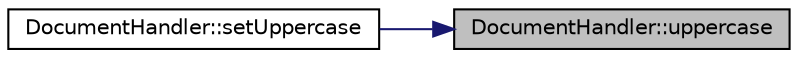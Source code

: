 digraph "DocumentHandler::uppercase"
{
 // INTERACTIVE_SVG=YES
 // LATEX_PDF_SIZE
  edge [fontname="Helvetica",fontsize="10",labelfontname="Helvetica",labelfontsize="10"];
  node [fontname="Helvetica",fontsize="10",shape=record];
  rankdir="RL";
  Node214 [label="DocumentHandler::uppercase",height=0.2,width=0.4,color="black", fillcolor="grey75", style="filled", fontcolor="black",tooltip=" "];
  Node214 -> Node215 [dir="back",color="midnightblue",fontsize="10",style="solid",fontname="Helvetica"];
  Node215 [label="DocumentHandler::setUppercase",height=0.2,width=0.4,color="black", fillcolor="white", style="filled",URL="$class_document_handler.html#a73c8a4ad127fb04066f28d62b410c8bf",tooltip=" "];
}
